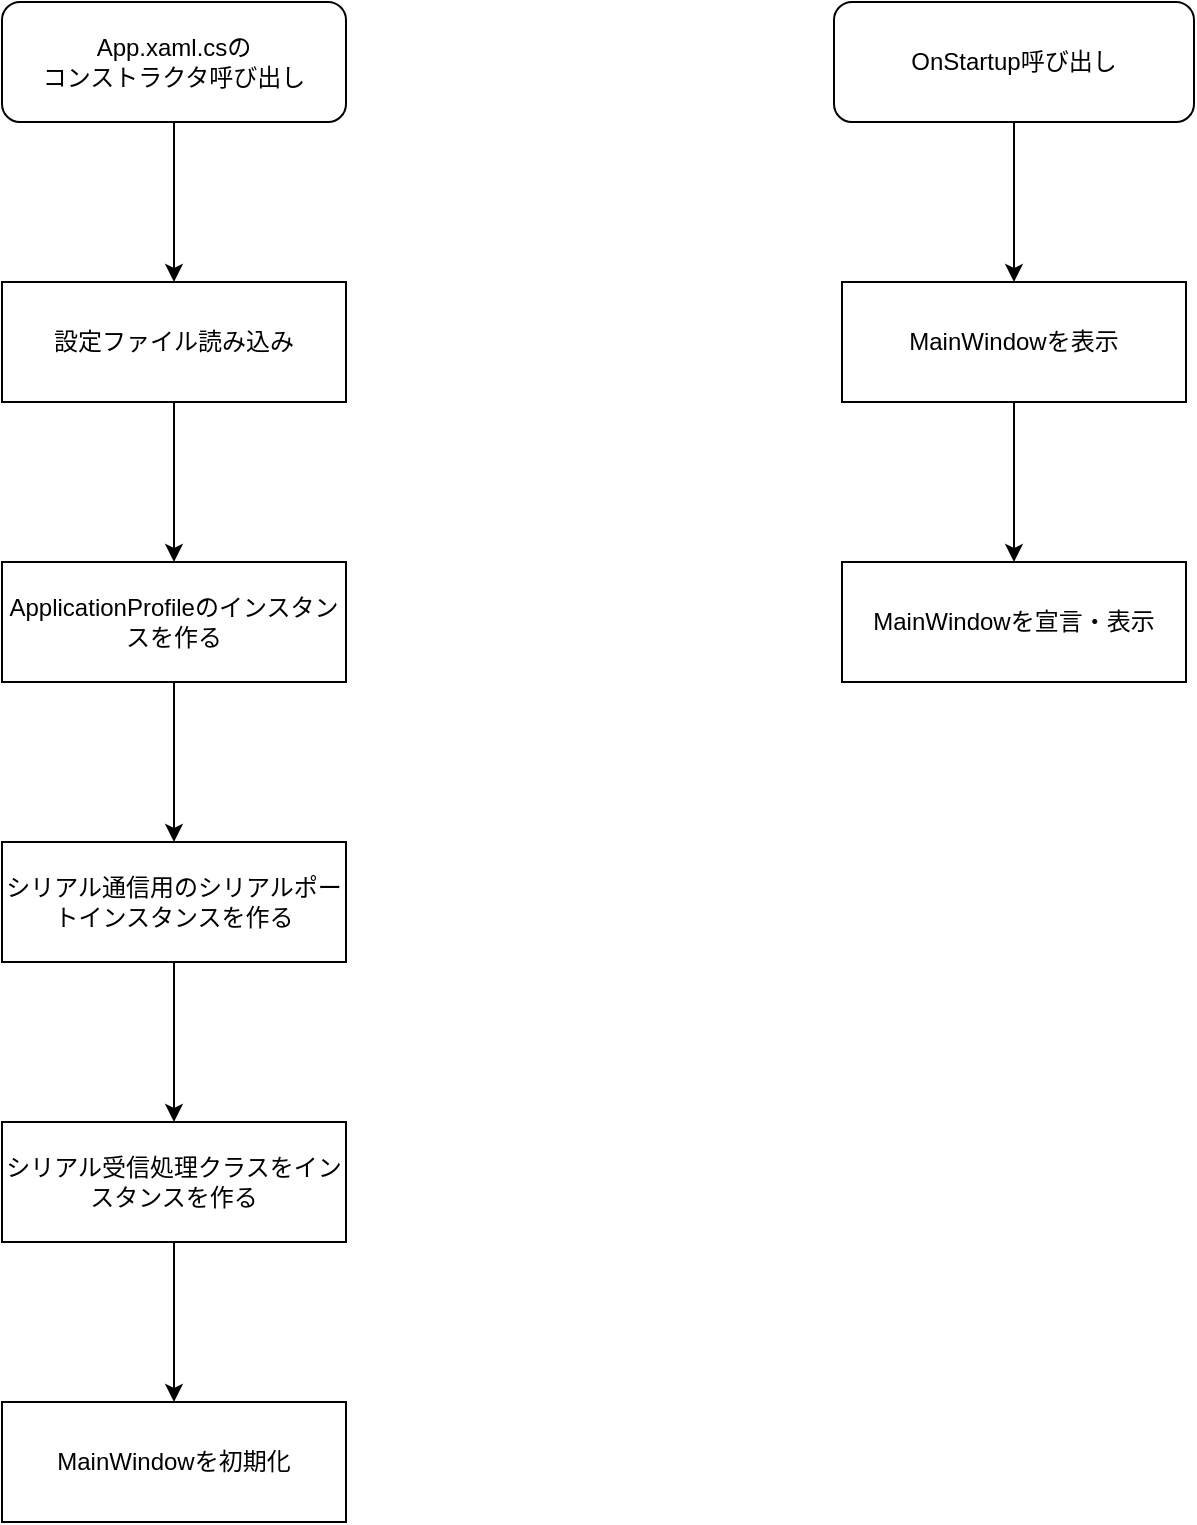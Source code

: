 <mxfile>
    <diagram id="vUIeG38WWE5ZPIOiv0nL" name="ページ1">
        <mxGraphModel dx="856" dy="728" grid="1" gridSize="10" guides="1" tooltips="1" connect="1" arrows="1" fold="1" page="1" pageScale="1" pageWidth="827" pageHeight="1169" math="0" shadow="0">
            <root>
                <mxCell id="0"/>
                <mxCell id="1" parent="0"/>
                <mxCell id="5" value="" style="edgeStyle=none;html=1;" parent="1" source="2" target="4" edge="1">
                    <mxGeometry relative="1" as="geometry"/>
                </mxCell>
                <mxCell id="2" value="App.xaml.csの&lt;br&gt;コンストラクタ呼び出し" style="rounded=1;whiteSpace=wrap;html=1;" parent="1" vertex="1">
                    <mxGeometry x="328" y="40" width="172" height="60" as="geometry"/>
                </mxCell>
                <mxCell id="7" value="" style="edgeStyle=none;html=1;" parent="1" source="4" target="6" edge="1">
                    <mxGeometry relative="1" as="geometry"/>
                </mxCell>
                <mxCell id="4" value="設定ファイル読み込み" style="rounded=0;whiteSpace=wrap;html=1;glass=0;" parent="1" vertex="1">
                    <mxGeometry x="328" y="180" width="172" height="60" as="geometry"/>
                </mxCell>
                <mxCell id="9" value="" style="edgeStyle=none;html=1;" parent="1" source="6" target="8" edge="1">
                    <mxGeometry relative="1" as="geometry"/>
                </mxCell>
                <mxCell id="6" value="ApplicationProfileのインスタンスを作る" style="rounded=0;whiteSpace=wrap;html=1;glass=0;shadow=0;" parent="1" vertex="1">
                    <mxGeometry x="328" y="320" width="172" height="60" as="geometry"/>
                </mxCell>
                <mxCell id="17" value="" style="edgeStyle=none;html=1;" parent="1" source="8" target="16" edge="1">
                    <mxGeometry relative="1" as="geometry"/>
                </mxCell>
                <mxCell id="8" value="シリアル通信用のシリアルポートインスタンスを作る" style="rounded=0;whiteSpace=wrap;html=1;glass=0;shadow=0;" parent="1" vertex="1">
                    <mxGeometry x="328" y="460" width="172" height="60" as="geometry"/>
                </mxCell>
                <mxCell id="15" value="" style="edgeStyle=none;html=1;" parent="1" source="10" target="14" edge="1">
                    <mxGeometry relative="1" as="geometry"/>
                </mxCell>
                <mxCell id="10" value="MainWindowを表示" style="rounded=0;whiteSpace=wrap;html=1;glass=0;shadow=0;" parent="1" vertex="1">
                    <mxGeometry x="748" y="180" width="172" height="60" as="geometry"/>
                </mxCell>
                <mxCell id="13" value="" style="edgeStyle=none;html=1;" parent="1" source="12" target="10" edge="1">
                    <mxGeometry relative="1" as="geometry"/>
                </mxCell>
                <mxCell id="12" value="OnStartup呼び出し" style="rounded=1;whiteSpace=wrap;html=1;shadow=0;glass=0;sketch=0;" parent="1" vertex="1">
                    <mxGeometry x="744" y="40" width="180" height="60" as="geometry"/>
                </mxCell>
                <mxCell id="14" value="MainWindowを宣言・表示" style="rounded=0;whiteSpace=wrap;html=1;glass=0;shadow=0;" parent="1" vertex="1">
                    <mxGeometry x="748" y="320" width="172" height="60" as="geometry"/>
                </mxCell>
                <mxCell id="19" value="" style="edgeStyle=none;html=1;" edge="1" parent="1" source="16" target="18">
                    <mxGeometry relative="1" as="geometry"/>
                </mxCell>
                <mxCell id="16" value="シリアル受信処理クラスをインスタンスを作る" style="rounded=0;whiteSpace=wrap;html=1;glass=0;shadow=0;" parent="1" vertex="1">
                    <mxGeometry x="328" y="600" width="172" height="60" as="geometry"/>
                </mxCell>
                <mxCell id="18" value="MainWindowを初期化" style="rounded=0;whiteSpace=wrap;html=1;glass=0;shadow=0;" vertex="1" parent="1">
                    <mxGeometry x="328" y="740" width="172" height="60" as="geometry"/>
                </mxCell>
            </root>
        </mxGraphModel>
    </diagram>
</mxfile>